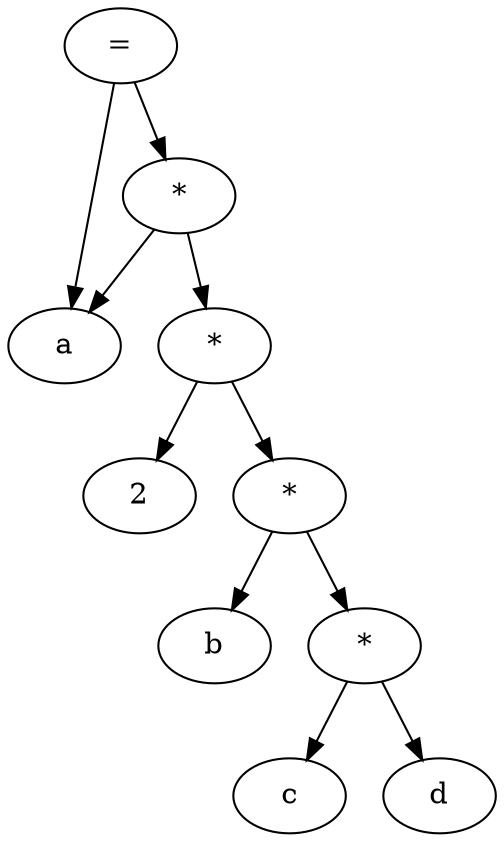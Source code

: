 digraph IR {
	x1 [label = "*"]
	x3 [label = "*"]
	x2 [label = "*"]
	x4 [label = "*"]
	"=" -> a
	"=" -> x1
	x1 -> a
	x1 -> x2
	x2 -> 2
	x2 -> x3
	x3 -> b
	x3 -> x4
	x4 -> c
	x4 -> d
	{
		rank = same
		a -> x2 [style=invis]
	}
	{
		rank = same
		2 -> x3 [style=invis]
	}
	{
		rank = same
		b -> x4 [style=invis]
	}
}
